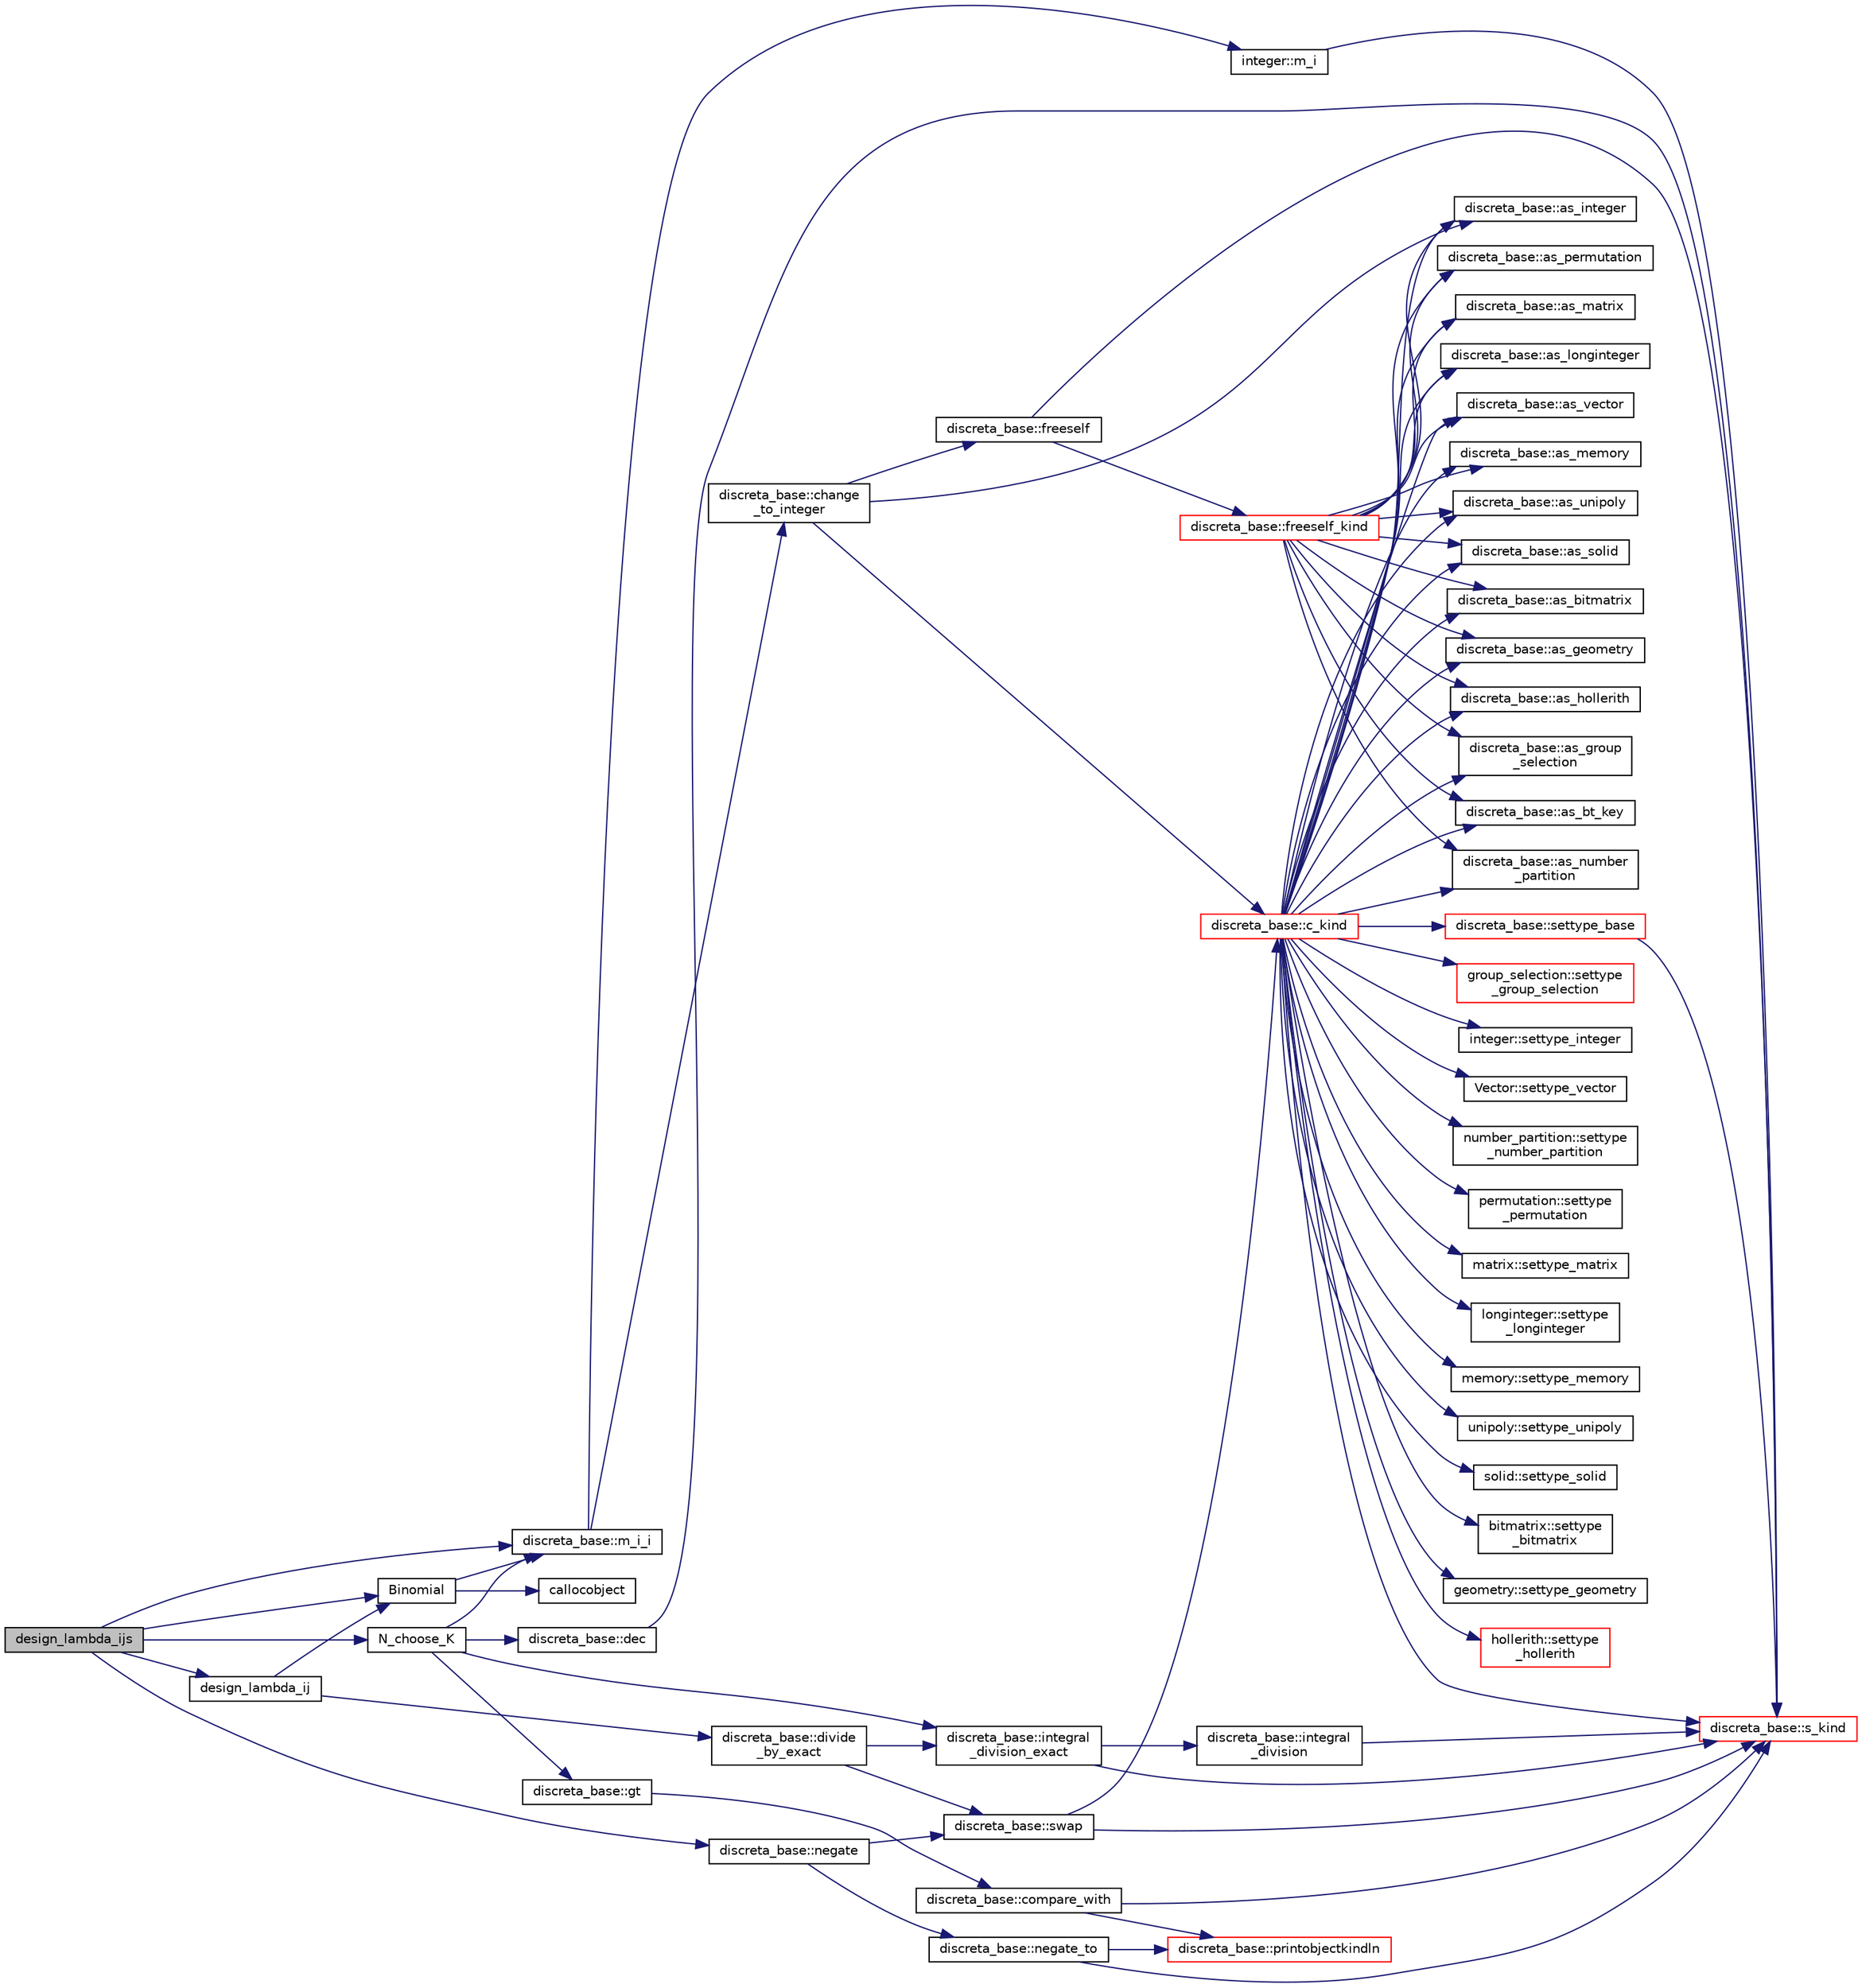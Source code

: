 digraph "design_lambda_ijs"
{
  edge [fontname="Helvetica",fontsize="10",labelfontname="Helvetica",labelfontsize="10"];
  node [fontname="Helvetica",fontsize="10",shape=record];
  rankdir="LR";
  Node2275 [label="design_lambda_ijs",height=0.2,width=0.4,color="black", fillcolor="grey75", style="filled", fontcolor="black"];
  Node2275 -> Node2276 [color="midnightblue",fontsize="10",style="solid",fontname="Helvetica"];
  Node2276 [label="discreta_base::m_i_i",height=0.2,width=0.4,color="black", fillcolor="white", style="filled",URL="$d7/d71/classdiscreta__base.html#aa231464a9d4bc233f66608021c9ad997"];
  Node2276 -> Node2277 [color="midnightblue",fontsize="10",style="solid",fontname="Helvetica"];
  Node2277 [label="discreta_base::change\l_to_integer",height=0.2,width=0.4,color="black", fillcolor="white", style="filled",URL="$d7/d71/classdiscreta__base.html#a58a5a5bd8f8e6f2dd7b4483b66dc7bb9"];
  Node2277 -> Node2278 [color="midnightblue",fontsize="10",style="solid",fontname="Helvetica"];
  Node2278 [label="discreta_base::freeself",height=0.2,width=0.4,color="black", fillcolor="white", style="filled",URL="$d7/d71/classdiscreta__base.html#a9a3c9501a562293b5667c11b9174d6e5"];
  Node2278 -> Node2279 [color="midnightblue",fontsize="10",style="solid",fontname="Helvetica"];
  Node2279 [label="discreta_base::freeself_kind",height=0.2,width=0.4,color="red", fillcolor="white", style="filled",URL="$d7/d71/classdiscreta__base.html#a63a23ada2165b3838fab719ed458cec8"];
  Node2279 -> Node2287 [color="midnightblue",fontsize="10",style="solid",fontname="Helvetica"];
  Node2287 [label="discreta_base::as_integer",height=0.2,width=0.4,color="black", fillcolor="white", style="filled",URL="$d7/d71/classdiscreta__base.html#a00d7691eaf874fd283d942692fe8dd26"];
  Node2279 -> Node2289 [color="midnightblue",fontsize="10",style="solid",fontname="Helvetica"];
  Node2289 [label="discreta_base::as_vector",height=0.2,width=0.4,color="black", fillcolor="white", style="filled",URL="$d7/d71/classdiscreta__base.html#a7bdd6cae39c380b128ee9e17e42cf020"];
  Node2279 -> Node2292 [color="midnightblue",fontsize="10",style="solid",fontname="Helvetica"];
  Node2292 [label="discreta_base::as_number\l_partition",height=0.2,width=0.4,color="black", fillcolor="white", style="filled",URL="$d7/d71/classdiscreta__base.html#a307aa09de0e925d46697707968ffab00"];
  Node2279 -> Node2294 [color="midnightblue",fontsize="10",style="solid",fontname="Helvetica"];
  Node2294 [label="discreta_base::as_permutation",height=0.2,width=0.4,color="black", fillcolor="white", style="filled",URL="$d7/d71/classdiscreta__base.html#aa4e72f36a82984239b12ae831e131098"];
  Node2279 -> Node2296 [color="midnightblue",fontsize="10",style="solid",fontname="Helvetica"];
  Node2296 [label="discreta_base::as_matrix",height=0.2,width=0.4,color="black", fillcolor="white", style="filled",URL="$d7/d71/classdiscreta__base.html#ae4d7f56d917a4707b838fbffde6467ff"];
  Node2279 -> Node2299 [color="midnightblue",fontsize="10",style="solid",fontname="Helvetica"];
  Node2299 [label="discreta_base::as_longinteger",height=0.2,width=0.4,color="black", fillcolor="white", style="filled",URL="$d7/d71/classdiscreta__base.html#a20a094639eb711b10c8694c51937f7cd"];
  Node2279 -> Node2302 [color="midnightblue",fontsize="10",style="solid",fontname="Helvetica"];
  Node2302 [label="discreta_base::as_memory",height=0.2,width=0.4,color="black", fillcolor="white", style="filled",URL="$d7/d71/classdiscreta__base.html#ad94b2d7dce0cd4fa22db57f6e79c4bd2"];
  Node2279 -> Node2304 [color="midnightblue",fontsize="10",style="solid",fontname="Helvetica"];
  Node2304 [label="discreta_base::as_unipoly",height=0.2,width=0.4,color="black", fillcolor="white", style="filled",URL="$d7/d71/classdiscreta__base.html#ad50d8027f039fe5c2478cddb243adc9d"];
  Node2279 -> Node2306 [color="midnightblue",fontsize="10",style="solid",fontname="Helvetica"];
  Node2306 [label="discreta_base::as_solid",height=0.2,width=0.4,color="black", fillcolor="white", style="filled",URL="$d7/d71/classdiscreta__base.html#a1fc5f2b85ec97ab0a69dd64903c970a5"];
  Node2279 -> Node2308 [color="midnightblue",fontsize="10",style="solid",fontname="Helvetica"];
  Node2308 [label="discreta_base::as_bitmatrix",height=0.2,width=0.4,color="black", fillcolor="white", style="filled",URL="$d7/d71/classdiscreta__base.html#a071ad54ea8ef6c9d1d15f532e5a76df6"];
  Node2279 -> Node2310 [color="midnightblue",fontsize="10",style="solid",fontname="Helvetica"];
  Node2310 [label="discreta_base::as_geometry",height=0.2,width=0.4,color="black", fillcolor="white", style="filled",URL="$d7/d71/classdiscreta__base.html#a38fc7b4cdd830703e9d87354b79bc5c8"];
  Node2279 -> Node2312 [color="midnightblue",fontsize="10",style="solid",fontname="Helvetica"];
  Node2312 [label="discreta_base::as_hollerith",height=0.2,width=0.4,color="black", fillcolor="white", style="filled",URL="$d7/d71/classdiscreta__base.html#a3e66f82711f314710107e2f29e589690"];
  Node2279 -> Node2314 [color="midnightblue",fontsize="10",style="solid",fontname="Helvetica"];
  Node2314 [label="discreta_base::as_group\l_selection",height=0.2,width=0.4,color="black", fillcolor="white", style="filled",URL="$d7/d71/classdiscreta__base.html#aae1bac4883c567718bef9fb610abbdc8"];
  Node2279 -> Node2316 [color="midnightblue",fontsize="10",style="solid",fontname="Helvetica"];
  Node2316 [label="discreta_base::as_bt_key",height=0.2,width=0.4,color="black", fillcolor="white", style="filled",URL="$d7/d71/classdiscreta__base.html#a2734c6e08dca17cf6588bd5064ec1b9f"];
  Node2278 -> Node2281 [color="midnightblue",fontsize="10",style="solid",fontname="Helvetica"];
  Node2281 [label="discreta_base::s_kind",height=0.2,width=0.4,color="red", fillcolor="white", style="filled",URL="$d7/d71/classdiscreta__base.html#a8a830025c74adbbc3362418a7c2ba157"];
  Node2277 -> Node2326 [color="midnightblue",fontsize="10",style="solid",fontname="Helvetica"];
  Node2326 [label="discreta_base::c_kind",height=0.2,width=0.4,color="red", fillcolor="white", style="filled",URL="$d7/d71/classdiscreta__base.html#adc2ff61589c2d083688e7a43f333cb62"];
  Node2326 -> Node2327 [color="midnightblue",fontsize="10",style="solid",fontname="Helvetica"];
  Node2327 [label="discreta_base::settype_base",height=0.2,width=0.4,color="red", fillcolor="white", style="filled",URL="$d7/d71/classdiscreta__base.html#a4f42899a89447d1c3993ea07c38f8ad4"];
  Node2327 -> Node2281 [color="midnightblue",fontsize="10",style="solid",fontname="Helvetica"];
  Node2326 -> Node2287 [color="midnightblue",fontsize="10",style="solid",fontname="Helvetica"];
  Node2326 -> Node2328 [color="midnightblue",fontsize="10",style="solid",fontname="Helvetica"];
  Node2328 [label="integer::settype_integer",height=0.2,width=0.4,color="black", fillcolor="white", style="filled",URL="$d0/de5/classinteger.html#a6265c65ef311229acd513d748faba796"];
  Node2326 -> Node2289 [color="midnightblue",fontsize="10",style="solid",fontname="Helvetica"];
  Node2326 -> Node2329 [color="midnightblue",fontsize="10",style="solid",fontname="Helvetica"];
  Node2329 [label="Vector::settype_vector",height=0.2,width=0.4,color="black", fillcolor="white", style="filled",URL="$d5/db2/class_vector.html#a34e0d00b18c051f23904a8429fa6c8b4"];
  Node2326 -> Node2292 [color="midnightblue",fontsize="10",style="solid",fontname="Helvetica"];
  Node2326 -> Node2330 [color="midnightblue",fontsize="10",style="solid",fontname="Helvetica"];
  Node2330 [label="number_partition::settype\l_number_partition",height=0.2,width=0.4,color="black", fillcolor="white", style="filled",URL="$df/d50/classnumber__partition.html#a3aaec1b557758f643ffc8555bbc358be"];
  Node2326 -> Node2294 [color="midnightblue",fontsize="10",style="solid",fontname="Helvetica"];
  Node2326 -> Node2331 [color="midnightblue",fontsize="10",style="solid",fontname="Helvetica"];
  Node2331 [label="permutation::settype\l_permutation",height=0.2,width=0.4,color="black", fillcolor="white", style="filled",URL="$d0/d08/classpermutation.html#af1eea29f86195cede9562e444664c28c"];
  Node2326 -> Node2296 [color="midnightblue",fontsize="10",style="solid",fontname="Helvetica"];
  Node2326 -> Node2332 [color="midnightblue",fontsize="10",style="solid",fontname="Helvetica"];
  Node2332 [label="matrix::settype_matrix",height=0.2,width=0.4,color="black", fillcolor="white", style="filled",URL="$d1/d8d/classmatrix.html#a1780283a64a789e4084d792683d276bb"];
  Node2326 -> Node2299 [color="midnightblue",fontsize="10",style="solid",fontname="Helvetica"];
  Node2326 -> Node2333 [color="midnightblue",fontsize="10",style="solid",fontname="Helvetica"];
  Node2333 [label="longinteger::settype\l_longinteger",height=0.2,width=0.4,color="black", fillcolor="white", style="filled",URL="$d3/d71/classlonginteger.html#ae5f811ece8df31b9ff114368a18e1dc5"];
  Node2326 -> Node2302 [color="midnightblue",fontsize="10",style="solid",fontname="Helvetica"];
  Node2326 -> Node2334 [color="midnightblue",fontsize="10",style="solid",fontname="Helvetica"];
  Node2334 [label="memory::settype_memory",height=0.2,width=0.4,color="black", fillcolor="white", style="filled",URL="$d8/d99/classmemory.html#a33aae277f9b8fe36b02e9d5da895451b"];
  Node2326 -> Node2304 [color="midnightblue",fontsize="10",style="solid",fontname="Helvetica"];
  Node2326 -> Node2335 [color="midnightblue",fontsize="10",style="solid",fontname="Helvetica"];
  Node2335 [label="unipoly::settype_unipoly",height=0.2,width=0.4,color="black", fillcolor="white", style="filled",URL="$d1/d89/classunipoly.html#a8db854fcc85c5e1150b1f1b1c005c95b"];
  Node2326 -> Node2306 [color="midnightblue",fontsize="10",style="solid",fontname="Helvetica"];
  Node2326 -> Node2336 [color="midnightblue",fontsize="10",style="solid",fontname="Helvetica"];
  Node2336 [label="solid::settype_solid",height=0.2,width=0.4,color="black", fillcolor="white", style="filled",URL="$d8/def/classsolid.html#a775bd4821f75a8aee4ea3d4335ff90e0"];
  Node2326 -> Node2308 [color="midnightblue",fontsize="10",style="solid",fontname="Helvetica"];
  Node2326 -> Node2337 [color="midnightblue",fontsize="10",style="solid",fontname="Helvetica"];
  Node2337 [label="bitmatrix::settype\l_bitmatrix",height=0.2,width=0.4,color="black", fillcolor="white", style="filled",URL="$de/dc8/classbitmatrix.html#acb571d947f9526665ebbdc0ce3e2a973"];
  Node2326 -> Node2310 [color="midnightblue",fontsize="10",style="solid",fontname="Helvetica"];
  Node2326 -> Node2338 [color="midnightblue",fontsize="10",style="solid",fontname="Helvetica"];
  Node2338 [label="geometry::settype_geometry",height=0.2,width=0.4,color="black", fillcolor="white", style="filled",URL="$da/d44/classgeometry.html#ab4a336baba6a3f56f5ffa053a5be5ba7"];
  Node2326 -> Node2312 [color="midnightblue",fontsize="10",style="solid",fontname="Helvetica"];
  Node2326 -> Node2339 [color="midnightblue",fontsize="10",style="solid",fontname="Helvetica"];
  Node2339 [label="hollerith::settype\l_hollerith",height=0.2,width=0.4,color="red", fillcolor="white", style="filled",URL="$d8/d99/classhollerith.html#a23bbd4acfc88a0e90f1245f243f51f76"];
  Node2326 -> Node2314 [color="midnightblue",fontsize="10",style="solid",fontname="Helvetica"];
  Node2326 -> Node2341 [color="midnightblue",fontsize="10",style="solid",fontname="Helvetica"];
  Node2341 [label="group_selection::settype\l_group_selection",height=0.2,width=0.4,color="red", fillcolor="white", style="filled",URL="$d6/db0/classgroup__selection.html#a015ed73b7b8d784bedd4d11ac1fc0ec1"];
  Node2326 -> Node2316 [color="midnightblue",fontsize="10",style="solid",fontname="Helvetica"];
  Node2326 -> Node2281 [color="midnightblue",fontsize="10",style="solid",fontname="Helvetica"];
  Node2277 -> Node2287 [color="midnightblue",fontsize="10",style="solid",fontname="Helvetica"];
  Node2276 -> Node2349 [color="midnightblue",fontsize="10",style="solid",fontname="Helvetica"];
  Node2349 [label="integer::m_i",height=0.2,width=0.4,color="black", fillcolor="white", style="filled",URL="$d0/de5/classinteger.html#a869091f0a0f35f5354c8c4a70250e8a9"];
  Node2349 -> Node2281 [color="midnightblue",fontsize="10",style="solid",fontname="Helvetica"];
  Node2275 -> Node2350 [color="midnightblue",fontsize="10",style="solid",fontname="Helvetica"];
  Node2350 [label="Binomial",height=0.2,width=0.4,color="black", fillcolor="white", style="filled",URL="$d9/d60/discreta_8h.html#a832bb13a7500f74e6ce6fd77a4133dcf"];
  Node2350 -> Node2276 [color="midnightblue",fontsize="10",style="solid",fontname="Helvetica"];
  Node2350 -> Node2351 [color="midnightblue",fontsize="10",style="solid",fontname="Helvetica"];
  Node2351 [label="callocobject",height=0.2,width=0.4,color="black", fillcolor="white", style="filled",URL="$d3/d72/global_8_c.html#a8bbcb8338d159223714097d10e94364d"];
  Node2275 -> Node2352 [color="midnightblue",fontsize="10",style="solid",fontname="Helvetica"];
  Node2352 [label="discreta_base::negate",height=0.2,width=0.4,color="black", fillcolor="white", style="filled",URL="$d7/d71/classdiscreta__base.html#aac1be1125008f8a93a3083cd1a43878d"];
  Node2352 -> Node2353 [color="midnightblue",fontsize="10",style="solid",fontname="Helvetica"];
  Node2353 [label="discreta_base::negate_to",height=0.2,width=0.4,color="black", fillcolor="white", style="filled",URL="$d7/d71/classdiscreta__base.html#a65ad2034f2f4518d424b814974018a03"];
  Node2353 -> Node2281 [color="midnightblue",fontsize="10",style="solid",fontname="Helvetica"];
  Node2353 -> Node2284 [color="midnightblue",fontsize="10",style="solid",fontname="Helvetica"];
  Node2284 [label="discreta_base::printobjectkindln",height=0.2,width=0.4,color="red", fillcolor="white", style="filled",URL="$d7/d71/classdiscreta__base.html#a677ccc8f392ebedde05e453f8cf59559"];
  Node2352 -> Node2354 [color="midnightblue",fontsize="10",style="solid",fontname="Helvetica"];
  Node2354 [label="discreta_base::swap",height=0.2,width=0.4,color="black", fillcolor="white", style="filled",URL="$d7/d71/classdiscreta__base.html#a2e8acbb9d3476675dac5b6a583b0293e"];
  Node2354 -> Node2281 [color="midnightblue",fontsize="10",style="solid",fontname="Helvetica"];
  Node2354 -> Node2326 [color="midnightblue",fontsize="10",style="solid",fontname="Helvetica"];
  Node2275 -> Node2355 [color="midnightblue",fontsize="10",style="solid",fontname="Helvetica"];
  Node2355 [label="design_lambda_ij",height=0.2,width=0.4,color="black", fillcolor="white", style="filled",URL="$d1/dec/lib_2_d_i_s_c_r_e_t_a_2design_8_c.html#a26d7065876dd8456e46e4bbb77a97650"];
  Node2355 -> Node2350 [color="midnightblue",fontsize="10",style="solid",fontname="Helvetica"];
  Node2355 -> Node2356 [color="midnightblue",fontsize="10",style="solid",fontname="Helvetica"];
  Node2356 [label="discreta_base::divide\l_by_exact",height=0.2,width=0.4,color="black", fillcolor="white", style="filled",URL="$d7/d71/classdiscreta__base.html#a14ea31dd075b20644457db08319389ef"];
  Node2356 -> Node2357 [color="midnightblue",fontsize="10",style="solid",fontname="Helvetica"];
  Node2357 [label="discreta_base::integral\l_division_exact",height=0.2,width=0.4,color="black", fillcolor="white", style="filled",URL="$d7/d71/classdiscreta__base.html#a77aa5f7ddec1f6baa8fb39fa16f479af"];
  Node2357 -> Node2281 [color="midnightblue",fontsize="10",style="solid",fontname="Helvetica"];
  Node2357 -> Node2358 [color="midnightblue",fontsize="10",style="solid",fontname="Helvetica"];
  Node2358 [label="discreta_base::integral\l_division",height=0.2,width=0.4,color="black", fillcolor="white", style="filled",URL="$d7/d71/classdiscreta__base.html#a92b3001ac35af9185b316c0d8f89070e"];
  Node2358 -> Node2281 [color="midnightblue",fontsize="10",style="solid",fontname="Helvetica"];
  Node2356 -> Node2354 [color="midnightblue",fontsize="10",style="solid",fontname="Helvetica"];
  Node2275 -> Node2359 [color="midnightblue",fontsize="10",style="solid",fontname="Helvetica"];
  Node2359 [label="N_choose_K",height=0.2,width=0.4,color="black", fillcolor="white", style="filled",URL="$d9/d60/discreta_8h.html#a21dbd2ab337323b55df9230b6ded86e7"];
  Node2359 -> Node2276 [color="midnightblue",fontsize="10",style="solid",fontname="Helvetica"];
  Node2359 -> Node2360 [color="midnightblue",fontsize="10",style="solid",fontname="Helvetica"];
  Node2360 [label="discreta_base::gt",height=0.2,width=0.4,color="black", fillcolor="white", style="filled",URL="$d7/d71/classdiscreta__base.html#ac7dbe66505d512c802c0698c13b05605"];
  Node2360 -> Node2361 [color="midnightblue",fontsize="10",style="solid",fontname="Helvetica"];
  Node2361 [label="discreta_base::compare_with",height=0.2,width=0.4,color="black", fillcolor="white", style="filled",URL="$d7/d71/classdiscreta__base.html#a3818444c4301d0b7ed47c3b850ea6c60"];
  Node2361 -> Node2281 [color="midnightblue",fontsize="10",style="solid",fontname="Helvetica"];
  Node2361 -> Node2284 [color="midnightblue",fontsize="10",style="solid",fontname="Helvetica"];
  Node2359 -> Node2362 [color="midnightblue",fontsize="10",style="solid",fontname="Helvetica"];
  Node2362 [label="discreta_base::dec",height=0.2,width=0.4,color="black", fillcolor="white", style="filled",URL="$d7/d71/classdiscreta__base.html#a11449a5cfa7dc5f5600e012517af6f0f"];
  Node2362 -> Node2281 [color="midnightblue",fontsize="10",style="solid",fontname="Helvetica"];
  Node2359 -> Node2357 [color="midnightblue",fontsize="10",style="solid",fontname="Helvetica"];
}
